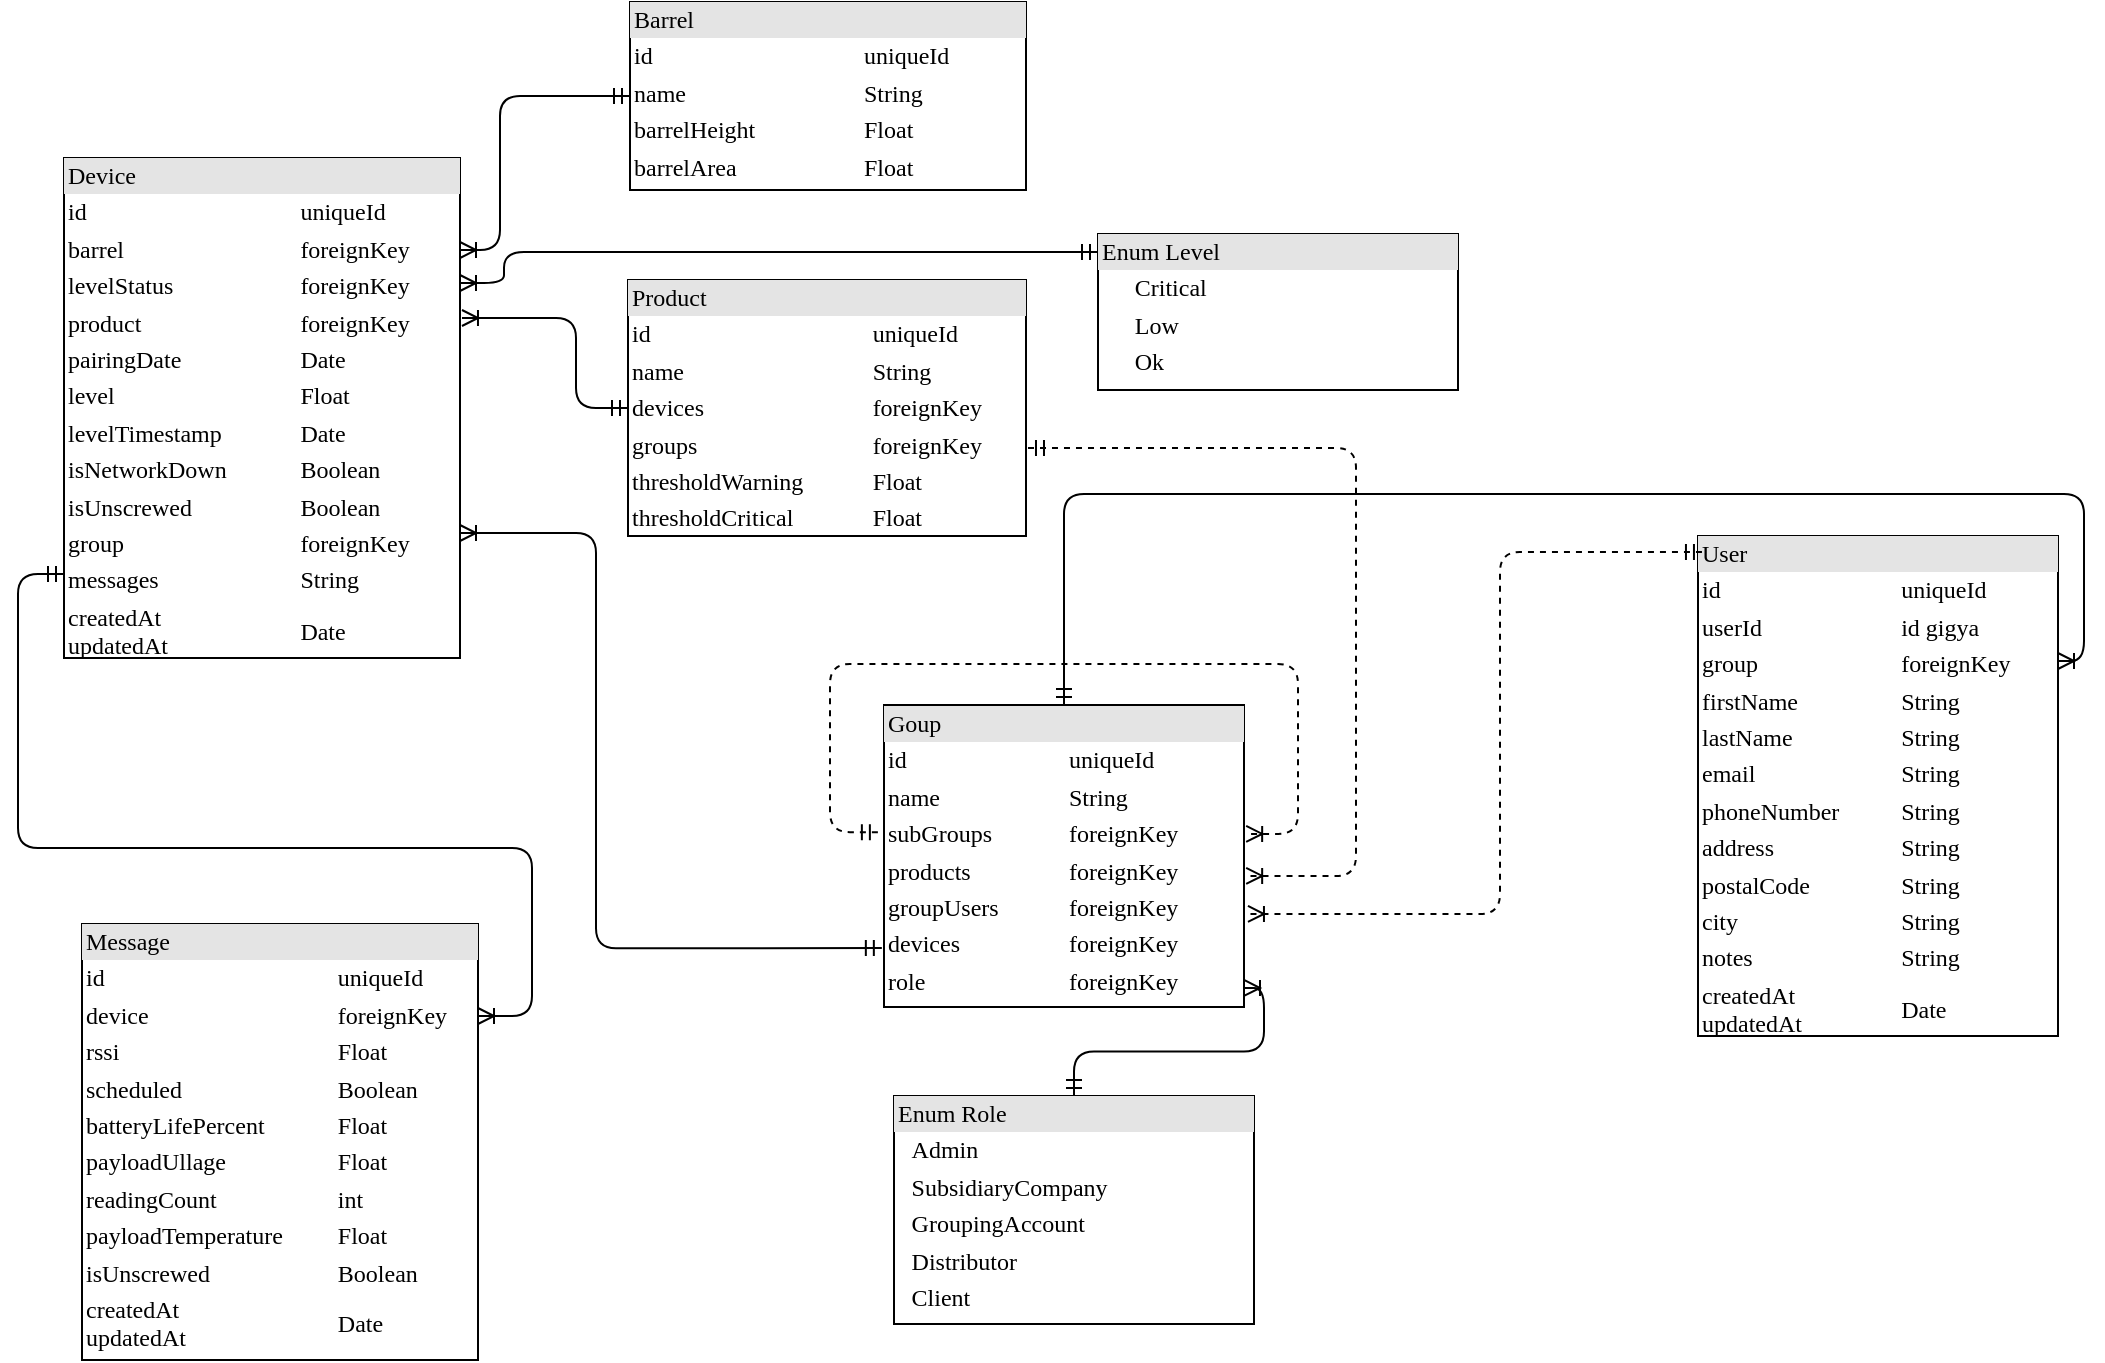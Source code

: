 <mxfile version="12.2.6" type="github" pages="1">
  <diagram name="Page-1" id="2ca16b54-16f6-2749-3443-fa8db7711227">
    <mxGraphModel dx="1417" dy="737" grid="0" gridSize="10" guides="1" tooltips="1" connect="1" arrows="1" fold="1" page="1" pageScale="1" pageWidth="1100" pageHeight="850" background="#ffffff" math="0" shadow="0">
      <root>
        <mxCell id="0"/>
        <mxCell id="1" parent="0"/>
        <mxCell id="2ed32ef02a7f4228-19" style="edgeStyle=orthogonalEdgeStyle;html=1;dashed=1;labelBackgroundColor=none;startArrow=ERmandOne;endArrow=ERoneToMany;fontFamily=Verdana;fontSize=12;align=left;entryX=1.006;entryY=0.427;entryDx=0;entryDy=0;exitX=-0.017;exitY=0.421;exitDx=0;exitDy=0;entryPerimeter=0;exitPerimeter=0;" parent="1" source="2ed32ef02a7f4228-8" target="2ed32ef02a7f4228-8" edge="1">
          <mxGeometry relative="1" as="geometry">
            <Array as="points">
              <mxPoint x="433" y="523"/>
              <mxPoint x="433" y="439"/>
              <mxPoint x="667" y="439"/>
              <mxPoint x="667" y="524"/>
            </Array>
            <mxPoint x="590" y="230" as="sourcePoint"/>
          </mxGeometry>
        </mxCell>
        <mxCell id="2ed32ef02a7f4228-15" style="edgeStyle=orthogonalEdgeStyle;html=1;labelBackgroundColor=none;startArrow=ERmandOne;endArrow=ERoneToMany;fontFamily=Verdana;fontSize=12;align=left;exitX=0;exitY=0.5;exitDx=0;exitDy=0;entryX=1;entryY=0.184;entryDx=0;entryDy=0;entryPerimeter=0;" parent="1" source="v6aNzx2uJPFDIrJ7goDk-1" target="v6aNzx2uJPFDIrJ7goDk-3" edge="1">
          <mxGeometry relative="1" as="geometry">
            <mxPoint x="783" y="485" as="sourcePoint"/>
            <mxPoint x="259" y="210" as="targetPoint"/>
            <Array as="points">
              <mxPoint x="268" y="155"/>
              <mxPoint x="268" y="232"/>
            </Array>
          </mxGeometry>
        </mxCell>
        <mxCell id="2ed32ef02a7f4228-6" value="&lt;div style=&quot;box-sizing: border-box ; width: 100% ; background: #e4e4e4 ; padding: 2px&quot;&gt;Enum Role&lt;/div&gt;&lt;table style=&quot;width: 100% ; font-size: 1em&quot; cellpadding=&quot;2&quot; cellspacing=&quot;0&quot;&gt;&lt;tbody&gt;&lt;tr&gt;&lt;td&gt;&lt;/td&gt;&lt;td&gt;Admin&lt;/td&gt;&lt;/tr&gt;&lt;tr&gt;&lt;td&gt;&lt;br&gt;&lt;/td&gt;&lt;td&gt;SubsidiaryCompany&lt;br&gt;&lt;/td&gt;&lt;/tr&gt;&lt;tr&gt;&lt;td&gt;&lt;/td&gt;&lt;td&gt;GroupingAccount&lt;br&gt;&lt;/td&gt;&lt;/tr&gt;&lt;tr&gt;&lt;td&gt;&lt;/td&gt;&lt;td&gt;Distributor&lt;br&gt;&lt;/td&gt;&lt;/tr&gt;&lt;tr&gt;&lt;td&gt;&lt;br&gt;&lt;/td&gt;&lt;td&gt;Client&lt;br&gt;&lt;/td&gt;&lt;/tr&gt;&lt;tr&gt;&lt;td&gt;&lt;/td&gt;&lt;td&gt;&lt;br&gt;&lt;/td&gt;&lt;/tr&gt;&lt;tr&gt;&lt;td&gt;&lt;br&gt;&lt;/td&gt;&lt;td&gt;&lt;br&gt;&lt;/td&gt;&lt;/tr&gt;&lt;tr&gt;&lt;td&gt;&lt;br&gt;&lt;/td&gt;&lt;td&gt;&lt;br&gt;&lt;/td&gt;&lt;/tr&gt;&lt;tr&gt;&lt;td&gt;&lt;br&gt;&lt;/td&gt;&lt;td&gt;&lt;br&gt;&lt;/td&gt;&lt;/tr&gt;&lt;tr&gt;&lt;td&gt;&lt;br&gt;&lt;/td&gt;&lt;td&gt;&lt;br&gt;&lt;/td&gt;&lt;/tr&gt;&lt;/tbody&gt;&lt;/table&gt;" style="verticalAlign=top;align=left;overflow=fill;html=1;rounded=0;shadow=0;comic=0;labelBackgroundColor=none;strokeWidth=1;fontFamily=Verdana;fontSize=12" parent="1" vertex="1">
          <mxGeometry x="465" y="655" width="180" height="114" as="geometry"/>
        </mxCell>
        <mxCell id="2ed32ef02a7f4228-8" value="&lt;div style=&quot;box-sizing: border-box ; width: 100% ; background: #e4e4e4 ; padding: 2px&quot;&gt;Goup&lt;/div&gt;&lt;table style=&quot;width: 100% ; font-size: 1em&quot; cellpadding=&quot;2&quot; cellspacing=&quot;0&quot;&gt;&lt;tbody&gt;&lt;tr&gt;&lt;td&gt;id&lt;/td&gt;&lt;td&gt;uniqueId&lt;/td&gt;&lt;/tr&gt;&lt;tr&gt;&lt;td&gt;name&lt;br&gt;&lt;/td&gt;&lt;td&gt;String&lt;br&gt;&lt;/td&gt;&lt;/tr&gt;&lt;tr&gt;&lt;td&gt;subGroups&lt;br&gt;&lt;/td&gt;&lt;td&gt;foreignKey&lt;/td&gt;&lt;/tr&gt;&lt;tr&gt;&lt;td&gt;products&lt;br&gt;&lt;/td&gt;&lt;td&gt;foreignKey&lt;br&gt;&lt;/td&gt;&lt;/tr&gt;&lt;tr&gt;&lt;td&gt;groupUsers&lt;br&gt;&lt;/td&gt;&lt;td&gt;foreignKey&lt;br&gt;&lt;/td&gt;&lt;/tr&gt;&lt;tr&gt;&lt;td&gt;devices&lt;br&gt;&lt;/td&gt;&lt;td&gt;foreignKey&lt;br&gt;&lt;/td&gt;&lt;/tr&gt;&lt;tr&gt;&lt;td&gt;role&lt;br&gt;&lt;/td&gt;&lt;td&gt;foreignKey&lt;br&gt;&lt;/td&gt;&lt;/tr&gt;&lt;tr&gt;&lt;td&gt;&lt;/td&gt;&lt;td&gt;&lt;/td&gt;&lt;/tr&gt;&lt;/tbody&gt;&lt;/table&gt;" style="verticalAlign=top;align=left;overflow=fill;html=1;rounded=0;shadow=0;comic=0;labelBackgroundColor=none;strokeWidth=1;fontFamily=Verdana;fontSize=12" parent="1" vertex="1">
          <mxGeometry x="460" y="459.5" width="180" height="151" as="geometry"/>
        </mxCell>
        <mxCell id="2ed32ef02a7f4228-10" value="&lt;div style=&quot;box-sizing: border-box ; width: 100% ; background: #e4e4e4 ; padding: 2px&quot;&gt;User&lt;/div&gt;&lt;table style=&quot;width: 100% ; font-size: 1em&quot; cellpadding=&quot;2&quot; cellspacing=&quot;0&quot;&gt;&lt;tbody&gt;&lt;tr&gt;&lt;td&gt;id&lt;/td&gt;&lt;td&gt;uniqueId&lt;/td&gt;&lt;/tr&gt;&lt;tr&gt;&lt;td&gt;userId&lt;/td&gt;&lt;td&gt;id gigya&lt;/td&gt;&lt;/tr&gt;&lt;tr&gt;&lt;td&gt;group&lt;/td&gt;&lt;td&gt;foreignKey&lt;br&gt;&lt;/td&gt;&lt;/tr&gt;&lt;tr&gt;&lt;td&gt;firstName&lt;br&gt;&lt;/td&gt;&lt;td&gt;String&lt;br&gt;&lt;/td&gt;&lt;/tr&gt;&lt;tr&gt;&lt;td&gt;lastName&lt;br&gt;&lt;/td&gt;&lt;td&gt;String&lt;br&gt;&lt;/td&gt;&lt;/tr&gt;&lt;tr&gt;&lt;td&gt;email&lt;/td&gt;&lt;td&gt;String&lt;br&gt;&lt;/td&gt;&lt;/tr&gt;&lt;tr&gt;&lt;td&gt;phoneNumber&lt;br&gt;&lt;/td&gt;&lt;td&gt;String&lt;br&gt;&lt;/td&gt;&lt;/tr&gt;&lt;tr&gt;&lt;td&gt;address&lt;br&gt;&lt;/td&gt;&lt;td&gt;String&lt;br&gt;&lt;/td&gt;&lt;/tr&gt;&lt;tr&gt;&lt;td&gt;postalCode&lt;br&gt;&lt;/td&gt;&lt;td&gt;String&lt;br&gt;&lt;/td&gt;&lt;/tr&gt;&lt;tr&gt;&lt;td&gt;city&lt;/td&gt;&lt;td&gt;String&lt;br&gt;&lt;/td&gt;&lt;/tr&gt;&lt;tr&gt;&lt;td&gt;notes&lt;/td&gt;&lt;td&gt;String&lt;/td&gt;&lt;/tr&gt;&lt;tr&gt;&lt;td&gt;createdAt&lt;br&gt;updatedAt&lt;/td&gt;&lt;td&gt;Date&lt;/td&gt;&lt;/tr&gt;&lt;/tbody&gt;&lt;/table&gt;" style="verticalAlign=top;align=left;overflow=fill;html=1;rounded=0;shadow=0;comic=0;labelBackgroundColor=none;strokeWidth=1;fontFamily=Verdana;fontSize=12" parent="1" vertex="1">
          <mxGeometry x="867" y="375" width="180" height="250" as="geometry"/>
        </mxCell>
        <mxCell id="v6aNzx2uJPFDIrJ7goDk-1" value="&lt;div style=&quot;box-sizing: border-box ; width: 100% ; background: #e4e4e4 ; padding: 2px&quot;&gt;Barrel&lt;/div&gt;&lt;table style=&quot;width: 100% ; font-size: 1em&quot; cellpadding=&quot;2&quot; cellspacing=&quot;0&quot;&gt;&lt;tbody&gt;&lt;tr&gt;&lt;td&gt;id&lt;/td&gt;&lt;td&gt;uniqueId&lt;/td&gt;&lt;/tr&gt;&lt;tr&gt;&lt;td&gt;name&lt;/td&gt;&lt;td&gt;String&lt;br&gt;&lt;/td&gt;&lt;/tr&gt;&lt;tr&gt;&lt;td&gt;barrelHeight&lt;/td&gt;&lt;td&gt;Float&lt;br&gt;&lt;/td&gt;&lt;/tr&gt;&lt;tr&gt;&lt;td&gt;barrelArea&lt;br&gt;&lt;/td&gt;&lt;td&gt;Float&lt;br&gt;&lt;/td&gt;&lt;/tr&gt;&lt;tr&gt;&lt;td&gt;&lt;/td&gt;&lt;td&gt;&lt;/td&gt;&lt;/tr&gt;&lt;tr&gt;&lt;td&gt;&lt;br&gt;&lt;/td&gt;&lt;td&gt;&lt;/td&gt;&lt;/tr&gt;&lt;/tbody&gt;&lt;/table&gt;" style="verticalAlign=top;align=left;overflow=fill;html=1;rounded=0;shadow=0;comic=0;labelBackgroundColor=none;strokeWidth=1;fontFamily=Verdana;fontSize=12" vertex="1" parent="1">
          <mxGeometry x="333" y="108" width="198" height="94" as="geometry"/>
        </mxCell>
        <mxCell id="v6aNzx2uJPFDIrJ7goDk-2" value="&lt;div style=&quot;box-sizing: border-box ; width: 100% ; background: #e4e4e4 ; padding: 2px&quot;&gt;Message&lt;/div&gt;&lt;table style=&quot;width: 100% ; font-size: 1em&quot; cellpadding=&quot;2&quot; cellspacing=&quot;0&quot;&gt;&lt;tbody&gt;&lt;tr&gt;&lt;td&gt;id&lt;/td&gt;&lt;td&gt;uniqueId&lt;/td&gt;&lt;/tr&gt;&lt;tr&gt;&lt;td&gt;device&lt;/td&gt;&lt;td&gt;foreignKey&lt;br&gt;&lt;/td&gt;&lt;/tr&gt;&lt;tr&gt;&lt;td&gt;rssi&lt;/td&gt;&lt;td&gt;Float&lt;br&gt;&lt;/td&gt;&lt;/tr&gt;&lt;tr&gt;&lt;td&gt;scheduled&lt;br&gt;&lt;/td&gt;&lt;td&gt;Boolean&lt;br&gt;&lt;/td&gt;&lt;/tr&gt;&lt;tr&gt;&lt;td&gt;batteryLifePercent&lt;br&gt;&lt;/td&gt;&lt;td&gt;Float&lt;br&gt;&lt;/td&gt;&lt;/tr&gt;&lt;tr&gt;&lt;td&gt;payloadUllage&lt;/td&gt;&lt;td&gt;Float&lt;br&gt;&lt;/td&gt;&lt;/tr&gt;&lt;tr&gt;&lt;td&gt;readingCount&lt;br&gt;&lt;/td&gt;&lt;td&gt;int&lt;br&gt;&lt;/td&gt;&lt;/tr&gt;&lt;tr&gt;&lt;td&gt;payloadTemperature&lt;br&gt;&lt;/td&gt;&lt;td&gt;Float&lt;br&gt;&lt;/td&gt;&lt;/tr&gt;&lt;tr&gt;&lt;td&gt;isUnscrewed&lt;br&gt;&lt;/td&gt;&lt;td&gt;Boolean&lt;/td&gt;&lt;/tr&gt;&lt;tr&gt;&lt;td&gt;createdAt&lt;br&gt;updatedAt&lt;/td&gt;&lt;td&gt;Date&lt;/td&gt;&lt;/tr&gt;&lt;/tbody&gt;&lt;/table&gt;" style="verticalAlign=top;align=left;overflow=fill;html=1;rounded=0;shadow=0;comic=0;labelBackgroundColor=none;strokeWidth=1;fontFamily=Verdana;fontSize=12" vertex="1" parent="1">
          <mxGeometry x="59" y="569" width="198" height="218" as="geometry"/>
        </mxCell>
        <mxCell id="v6aNzx2uJPFDIrJ7goDk-3" value="&lt;div style=&quot;box-sizing: border-box ; width: 100% ; background: #e4e4e4 ; padding: 2px&quot;&gt;Device&lt;/div&gt;&lt;table style=&quot;width: 100% ; font-size: 1em&quot; cellpadding=&quot;2&quot; cellspacing=&quot;0&quot;&gt;&lt;tbody&gt;&lt;tr&gt;&lt;td&gt;id&lt;/td&gt;&lt;td&gt;uniqueId&lt;/td&gt;&lt;/tr&gt;&lt;tr&gt;&lt;td&gt;barrel&lt;br&gt;&lt;/td&gt;&lt;td&gt;foreignKey&lt;br&gt;&lt;/td&gt;&lt;/tr&gt;&lt;tr&gt;&lt;td&gt;levelStatus&lt;br&gt;&lt;/td&gt;&lt;td&gt;foreignKey&lt;br&gt;&lt;/td&gt;&lt;/tr&gt;&lt;tr&gt;&lt;td&gt;product&lt;br&gt;&lt;/td&gt;&lt;td&gt;foreignKey&lt;br&gt;&lt;/td&gt;&lt;/tr&gt;&lt;tr&gt;&lt;td&gt;pairingDate&lt;br&gt;&lt;/td&gt;&lt;td&gt;Date&lt;br&gt;&lt;/td&gt;&lt;/tr&gt;&lt;tr&gt;&lt;td&gt;level&lt;/td&gt;&lt;td&gt;Float&lt;br&gt;&lt;/td&gt;&lt;/tr&gt;&lt;tr&gt;&lt;td&gt;levelTimestamp&lt;br&gt;&lt;/td&gt;&lt;td&gt;Date&lt;br&gt;&lt;/td&gt;&lt;/tr&gt;&lt;tr&gt;&lt;td&gt;isNetworkDown&lt;br&gt;&lt;/td&gt;&lt;td&gt;Boolean&lt;br&gt;&lt;/td&gt;&lt;/tr&gt;&lt;tr&gt;&lt;td&gt;isUnscrewed&lt;br&gt;&lt;/td&gt;&lt;td&gt;Boolean&lt;br&gt;&lt;/td&gt;&lt;/tr&gt;&lt;tr&gt;&lt;td&gt;group&lt;/td&gt;&lt;td&gt;foreignKey&lt;br&gt;&lt;/td&gt;&lt;/tr&gt;&lt;tr&gt;&lt;td&gt;messages&lt;/td&gt;&lt;td&gt;String&lt;/td&gt;&lt;/tr&gt;&lt;tr&gt;&lt;td&gt;createdAt&lt;br&gt;updatedAt&lt;/td&gt;&lt;td&gt;Date&lt;/td&gt;&lt;/tr&gt;&lt;/tbody&gt;&lt;/table&gt;" style="verticalAlign=top;align=left;overflow=fill;html=1;rounded=0;shadow=0;comic=0;labelBackgroundColor=none;strokeWidth=1;fontFamily=Verdana;fontSize=12" vertex="1" parent="1">
          <mxGeometry x="50" y="186" width="198" height="250" as="geometry"/>
        </mxCell>
        <mxCell id="v6aNzx2uJPFDIrJ7goDk-4" value="&lt;div style=&quot;box-sizing: border-box ; width: 100% ; background: #e4e4e4 ; padding: 2px&quot;&gt;Product&lt;/div&gt;&lt;table style=&quot;width: 100% ; font-size: 1em&quot; cellpadding=&quot;2&quot; cellspacing=&quot;0&quot;&gt;&lt;tbody&gt;&lt;tr&gt;&lt;td&gt;id&lt;/td&gt;&lt;td&gt;uniqueId&lt;/td&gt;&lt;/tr&gt;&lt;tr&gt;&lt;td&gt;name&lt;br&gt;&lt;/td&gt;&lt;td&gt;String&lt;br&gt;&lt;/td&gt;&lt;/tr&gt;&lt;tr&gt;&lt;td&gt;devices&lt;br&gt;&lt;/td&gt;&lt;td&gt;foreignKey&lt;/td&gt;&lt;/tr&gt;&lt;tr&gt;&lt;td&gt;groups&lt;br&gt;&lt;/td&gt;&lt;td&gt;foreignKey&lt;br&gt;&lt;/td&gt;&lt;/tr&gt;&lt;tr&gt;&lt;td&gt;thresholdWarning&lt;br&gt;&lt;/td&gt;&lt;td&gt;Float&lt;br&gt;&lt;/td&gt;&lt;/tr&gt;&lt;tr&gt;&lt;td&gt;thresholdCritical&lt;br&gt;&lt;/td&gt;&lt;td&gt;Float&lt;/td&gt;&lt;/tr&gt;&lt;tr&gt;&lt;td&gt;&lt;/td&gt;&lt;td&gt;&lt;/td&gt;&lt;/tr&gt;&lt;/tbody&gt;&lt;/table&gt;" style="verticalAlign=top;align=left;overflow=fill;html=1;rounded=0;shadow=0;comic=0;labelBackgroundColor=none;strokeWidth=1;fontFamily=Verdana;fontSize=12" vertex="1" parent="1">
          <mxGeometry x="332" y="247" width="199" height="128" as="geometry"/>
        </mxCell>
        <mxCell id="v6aNzx2uJPFDIrJ7goDk-5" value="&lt;div style=&quot;box-sizing: border-box ; width: 100% ; background: #e4e4e4 ; padding: 2px&quot;&gt;Enum Level&lt;/div&gt;&lt;table style=&quot;width: 100% ; font-size: 1em&quot; cellpadding=&quot;2&quot; cellspacing=&quot;0&quot;&gt;&lt;tbody&gt;&lt;tr&gt;&lt;td&gt;&lt;/td&gt;&lt;td&gt;Critical&lt;/td&gt;&lt;/tr&gt;&lt;tr&gt;&lt;td&gt;&lt;br&gt;&lt;/td&gt;&lt;td&gt;Low&lt;br&gt;&lt;/td&gt;&lt;/tr&gt;&lt;tr&gt;&lt;td&gt;&lt;/td&gt;&lt;td&gt;Ok&lt;/td&gt;&lt;/tr&gt;&lt;tr&gt;&lt;td&gt;&lt;/td&gt;&lt;td&gt;&lt;br&gt;&lt;/td&gt;&lt;/tr&gt;&lt;tr&gt;&lt;td&gt;&lt;br&gt;&lt;/td&gt;&lt;td&gt;&lt;br&gt;&lt;/td&gt;&lt;/tr&gt;&lt;tr&gt;&lt;td&gt;&lt;br&gt;&lt;/td&gt;&lt;td&gt;&lt;br&gt;&lt;/td&gt;&lt;/tr&gt;&lt;tr&gt;&lt;td&gt;&lt;br&gt;&lt;/td&gt;&lt;td&gt;&lt;br&gt;&lt;/td&gt;&lt;/tr&gt;&lt;tr&gt;&lt;td&gt;&lt;br&gt;&lt;/td&gt;&lt;td&gt;&lt;br&gt;&lt;/td&gt;&lt;/tr&gt;&lt;/tbody&gt;&lt;/table&gt;" style="verticalAlign=top;align=left;overflow=fill;html=1;rounded=0;shadow=0;comic=0;labelBackgroundColor=none;strokeWidth=1;fontFamily=Verdana;fontSize=12" vertex="1" parent="1">
          <mxGeometry x="567" y="224" width="180" height="78" as="geometry"/>
        </mxCell>
        <mxCell id="v6aNzx2uJPFDIrJ7goDk-7" style="edgeStyle=orthogonalEdgeStyle;html=1;entryX=1;entryY=0.937;labelBackgroundColor=none;startArrow=ERmandOne;endArrow=ERoneToMany;fontFamily=Verdana;fontSize=12;align=left;entryDx=0;entryDy=0;entryPerimeter=0;" edge="1" parent="1" source="2ed32ef02a7f4228-6" target="2ed32ef02a7f4228-8">
          <mxGeometry relative="1" as="geometry">
            <mxPoint x="838" y="601" as="sourcePoint"/>
            <mxPoint x="803" y="617" as="targetPoint"/>
            <Array as="points"/>
          </mxGeometry>
        </mxCell>
        <mxCell id="v6aNzx2uJPFDIrJ7goDk-8" style="edgeStyle=orthogonalEdgeStyle;html=1;entryX=1.005;entryY=0.32;labelBackgroundColor=none;startArrow=ERmandOne;endArrow=ERoneToMany;fontFamily=Verdana;fontSize=12;align=left;exitX=0;exitY=0.5;exitDx=0;exitDy=0;entryDx=0;entryDy=0;entryPerimeter=0;" edge="1" parent="1" source="v6aNzx2uJPFDIrJ7goDk-4" target="v6aNzx2uJPFDIrJ7goDk-3">
          <mxGeometry relative="1" as="geometry">
            <mxPoint x="306" y="301" as="sourcePoint"/>
            <mxPoint x="306" y="413" as="targetPoint"/>
            <Array as="points">
              <mxPoint x="306" y="311"/>
              <mxPoint x="306" y="266"/>
            </Array>
          </mxGeometry>
        </mxCell>
        <mxCell id="v6aNzx2uJPFDIrJ7goDk-9" style="edgeStyle=orthogonalEdgeStyle;html=1;entryX=1;entryY=0.25;labelBackgroundColor=none;startArrow=ERmandOne;endArrow=ERoneToMany;fontFamily=Verdana;fontSize=12;align=left;entryDx=0;entryDy=0;exitX=0.5;exitY=0;exitDx=0;exitDy=0;" edge="1" parent="1" source="2ed32ef02a7f4228-8" target="2ed32ef02a7f4228-10">
          <mxGeometry relative="1" as="geometry">
            <mxPoint x="1060" y="302" as="sourcePoint"/>
            <mxPoint x="1060" y="414" as="targetPoint"/>
            <Array as="points">
              <mxPoint x="550" y="354"/>
              <mxPoint x="1060" y="354"/>
              <mxPoint x="1060" y="438"/>
            </Array>
          </mxGeometry>
        </mxCell>
        <mxCell id="v6aNzx2uJPFDIrJ7goDk-10" style="edgeStyle=orthogonalEdgeStyle;html=1;entryX=1;entryY=0.75;labelBackgroundColor=none;startArrow=ERmandOne;endArrow=ERoneToMany;fontFamily=Verdana;fontSize=12;align=left;exitX=-0.006;exitY=0.805;exitDx=0;exitDy=0;entryDx=0;entryDy=0;exitPerimeter=0;" edge="1" parent="1" source="2ed32ef02a7f4228-8" target="v6aNzx2uJPFDIrJ7goDk-3">
          <mxGeometry relative="1" as="geometry">
            <mxPoint x="316" y="394" as="sourcePoint"/>
            <mxPoint x="316" y="506" as="targetPoint"/>
            <Array as="points">
              <mxPoint x="316" y="581"/>
              <mxPoint x="316" y="374"/>
            </Array>
          </mxGeometry>
        </mxCell>
        <mxCell id="v6aNzx2uJPFDIrJ7goDk-11" style="edgeStyle=orthogonalEdgeStyle;html=1;entryX=1;entryY=0.25;labelBackgroundColor=none;startArrow=ERmandOne;endArrow=ERoneToMany;fontFamily=Verdana;fontSize=12;align=left;exitX=0;exitY=0.115;exitDx=0;exitDy=0;exitPerimeter=0;entryDx=0;entryDy=0;" edge="1" parent="1" source="v6aNzx2uJPFDIrJ7goDk-5" target="v6aNzx2uJPFDIrJ7goDk-3">
          <mxGeometry relative="1" as="geometry">
            <mxPoint x="703" y="694" as="sourcePoint"/>
            <mxPoint x="703" y="806" as="targetPoint"/>
            <Array as="points">
              <mxPoint x="270" y="233"/>
              <mxPoint x="270" y="249"/>
            </Array>
          </mxGeometry>
        </mxCell>
        <mxCell id="v6aNzx2uJPFDIrJ7goDk-12" style="edgeStyle=orthogonalEdgeStyle;html=1;entryX=1;entryY=0.211;labelBackgroundColor=none;startArrow=ERmandOne;endArrow=ERoneToMany;fontFamily=Verdana;fontSize=12;align=left;exitX=0;exitY=0.832;exitDx=0;exitDy=0;exitPerimeter=0;entryDx=0;entryDy=0;entryPerimeter=0;" edge="1" parent="1" source="v6aNzx2uJPFDIrJ7goDk-3" target="v6aNzx2uJPFDIrJ7goDk-2">
          <mxGeometry relative="1" as="geometry">
            <mxPoint x="713" y="704" as="sourcePoint"/>
            <mxPoint x="713" y="816" as="targetPoint"/>
            <Array as="points">
              <mxPoint x="27" y="394"/>
              <mxPoint x="27" y="531"/>
              <mxPoint x="284" y="531"/>
              <mxPoint x="284" y="615"/>
            </Array>
          </mxGeometry>
        </mxCell>
        <mxCell id="v6aNzx2uJPFDIrJ7goDk-13" style="edgeStyle=orthogonalEdgeStyle;html=1;dashed=1;labelBackgroundColor=none;startArrow=ERmandOne;endArrow=ERoneToMany;fontFamily=Verdana;fontSize=12;align=left;entryX=1.006;entryY=0.566;entryDx=0;entryDy=0;entryPerimeter=0;exitX=1.005;exitY=0.656;exitDx=0;exitDy=0;exitPerimeter=0;" edge="1" parent="1" source="v6aNzx2uJPFDIrJ7goDk-4" target="2ed32ef02a7f4228-8">
          <mxGeometry relative="1" as="geometry">
            <mxPoint x="747" y="535" as="sourcePoint"/>
            <mxPoint x="937" y="505" as="targetPoint"/>
            <Array as="points">
              <mxPoint x="696" y="331"/>
              <mxPoint x="696" y="545"/>
            </Array>
          </mxGeometry>
        </mxCell>
        <mxCell id="v6aNzx2uJPFDIrJ7goDk-14" style="edgeStyle=orthogonalEdgeStyle;html=1;dashed=1;labelBackgroundColor=none;startArrow=ERmandOne;endArrow=ERoneToMany;fontFamily=Verdana;fontSize=12;align=left;entryX=1.011;entryY=0.692;entryDx=0;entryDy=0;exitX=0.011;exitY=0.032;exitDx=0;exitDy=0;exitPerimeter=0;entryPerimeter=0;" edge="1" parent="1" source="2ed32ef02a7f4228-10" target="2ed32ef02a7f4228-8">
          <mxGeometry relative="1" as="geometry">
            <mxPoint x="998" y="567" as="sourcePoint"/>
            <mxPoint x="709" y="542" as="targetPoint"/>
            <Array as="points">
              <mxPoint x="768" y="383"/>
              <mxPoint x="768" y="564"/>
            </Array>
          </mxGeometry>
        </mxCell>
      </root>
    </mxGraphModel>
  </diagram>
</mxfile>
